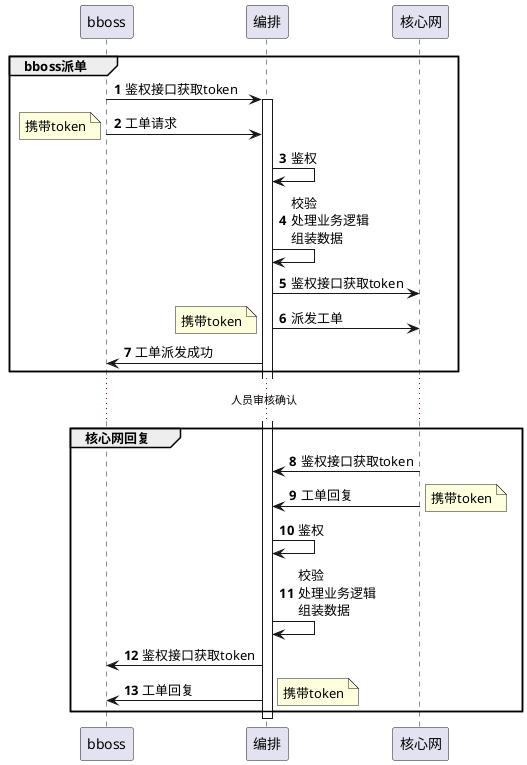@startuml
autonumber
participant bboss
participant 编排
participant 核心网

group bboss派单

bboss-> 编排: 鉴权接口获取token
activate 编排
bboss-> 编排: 工单请求
note left : 携带token
编排->编排 : 鉴权
编排->编排 : 校验\n处理业务逻辑\n组装数据

编排-> 核心网: 鉴权接口获取token

编排-> 核心网: 派发工单
note left : 携带token
编排-> bboss : 工单派发成功


end
...人员审核确认...
group 核心网回复

核心网-> 编排: 鉴权接口获取token
核心网-> 编排: 工单回复
note right : 携带token
编排->编排 : 鉴权
编排->编排 : 校验\n处理业务逻辑\n组装数据
编排-> bboss: 鉴权接口获取token
编排-> bboss: 工单回复
note right : 携带token
end
deactivate 编排
@enduml